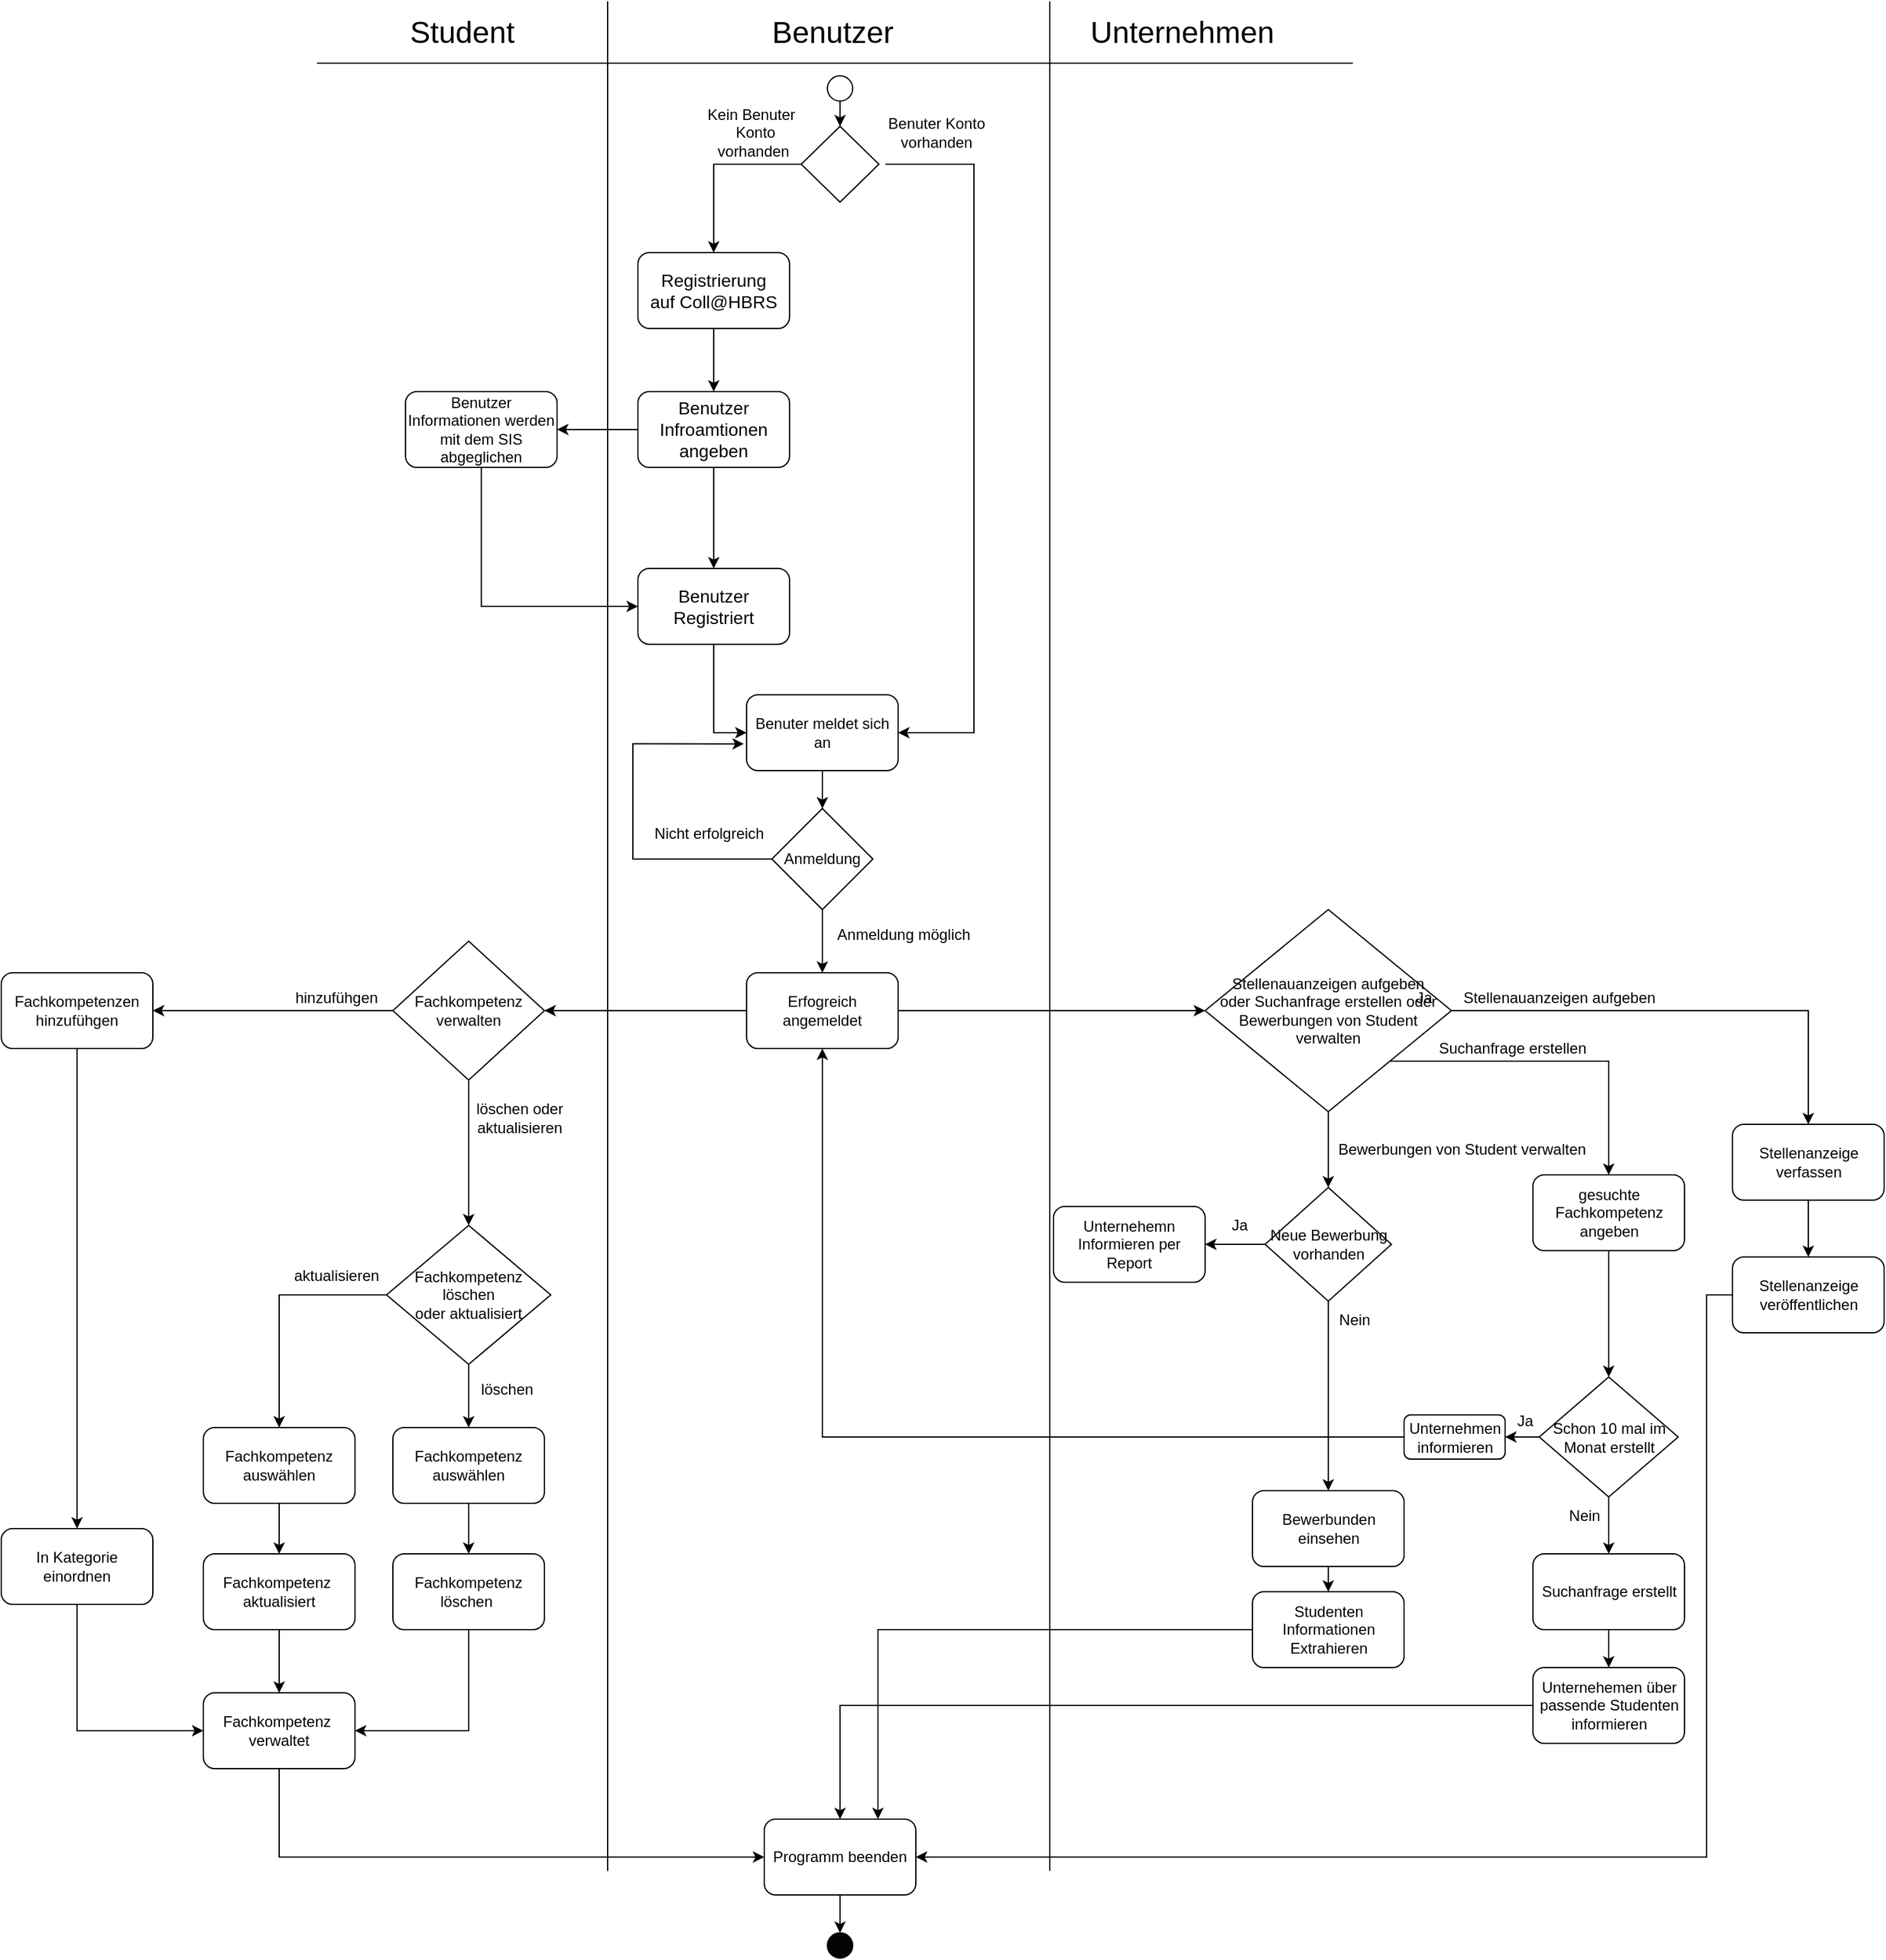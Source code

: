 <mxfile>
    <diagram id="nhjU5PfUdjauGQ_hkBDq" name="Page-1">
        <mxGraphModel dx="2165" dy="1949" grid="1" gridSize="10" guides="1" tooltips="1" connect="1" arrows="1" fold="1" page="1" pageScale="1" pageWidth="827" pageHeight="1169" math="0" shadow="0">
            <root>
                <mxCell id="0"/>
                <mxCell id="1" parent="0"/>
                <mxCell id="2" value="" style="endArrow=none;html=1;" edge="1" parent="1">
                    <mxGeometry width="50" height="50" relative="1" as="geometry">
                        <mxPoint x="230" y="311" as="sourcePoint"/>
                        <mxPoint x="230" y="-1169" as="targetPoint"/>
                    </mxGeometry>
                </mxCell>
                <mxCell id="3" value="&lt;font style=&quot;font-size: 24px&quot;&gt;Student&lt;/font&gt;" style="text;html=1;strokeColor=none;fillColor=none;align=center;verticalAlign=middle;whiteSpace=wrap;rounded=0;" vertex="1" parent="1">
                    <mxGeometry x="80" y="-1169" width="70" height="50" as="geometry"/>
                </mxCell>
                <mxCell id="4" value="&lt;font style=&quot;font-size: 24px&quot;&gt;Unternehmen&lt;/font&gt;" style="text;html=1;strokeColor=none;fillColor=none;align=center;verticalAlign=middle;whiteSpace=wrap;rounded=0;" vertex="1" parent="1">
                    <mxGeometry x="610" y="-1169" width="150" height="49" as="geometry"/>
                </mxCell>
                <mxCell id="5" value="" style="endArrow=none;html=1;" edge="1" parent="1">
                    <mxGeometry width="50" height="50" relative="1" as="geometry">
                        <mxPoint y="-1120" as="sourcePoint"/>
                        <mxPoint x="820" y="-1120" as="targetPoint"/>
                    </mxGeometry>
                </mxCell>
                <mxCell id="6" value="" style="endArrow=none;html=1;" edge="1" parent="1">
                    <mxGeometry width="50" height="50" relative="1" as="geometry">
                        <mxPoint x="580" y="311" as="sourcePoint"/>
                        <mxPoint x="580" y="-1169" as="targetPoint"/>
                    </mxGeometry>
                </mxCell>
                <mxCell id="9" value="&lt;font style=&quot;font-size: 24px&quot;&gt;&amp;nbsp;Benutzer&lt;/font&gt;" style="text;html=1;strokeColor=none;fillColor=none;align=center;verticalAlign=middle;whiteSpace=wrap;rounded=0;" vertex="1" parent="1">
                    <mxGeometry x="330" y="-1168" width="150" height="48" as="geometry"/>
                </mxCell>
                <mxCell id="12" style="edgeStyle=orthogonalEdgeStyle;rounded=0;orthogonalLoop=1;jettySize=auto;html=1;entryX=0.5;entryY=0;entryDx=0;entryDy=0;" edge="1" parent="1" source="10" target="11">
                    <mxGeometry relative="1" as="geometry"/>
                </mxCell>
                <mxCell id="10" value="&lt;font style=&quot;font-size: 14px&quot;&gt;Registrierung auf&amp;nbsp;Coll@HBRS&lt;/font&gt;" style="rounded=1;whiteSpace=wrap;html=1;" vertex="1" parent="1">
                    <mxGeometry x="254" y="-970" width="120" height="60" as="geometry"/>
                </mxCell>
                <mxCell id="16" style="edgeStyle=orthogonalEdgeStyle;rounded=0;orthogonalLoop=1;jettySize=auto;html=1;entryX=1;entryY=0.5;entryDx=0;entryDy=0;" edge="1" parent="1" source="11" target="15">
                    <mxGeometry relative="1" as="geometry"/>
                </mxCell>
                <mxCell id="30" style="edgeStyle=orthogonalEdgeStyle;rounded=0;orthogonalLoop=1;jettySize=auto;html=1;" edge="1" parent="1" source="11" target="29">
                    <mxGeometry relative="1" as="geometry"/>
                </mxCell>
                <mxCell id="11" value="&lt;span style=&quot;font-size: 14px&quot;&gt;Benutzer Infroamtionen angeben&lt;/span&gt;" style="rounded=1;whiteSpace=wrap;html=1;" vertex="1" parent="1">
                    <mxGeometry x="254" y="-860" width="120" height="60" as="geometry"/>
                </mxCell>
                <mxCell id="35" style="edgeStyle=orthogonalEdgeStyle;rounded=0;orthogonalLoop=1;jettySize=auto;html=1;entryX=0.5;entryY=0;entryDx=0;entryDy=0;" edge="1" parent="1" source="13" target="34">
                    <mxGeometry relative="1" as="geometry"/>
                </mxCell>
                <mxCell id="13" value="" style="ellipse;whiteSpace=wrap;html=1;aspect=fixed;rounded=1;" vertex="1" parent="1">
                    <mxGeometry x="404" y="-1110" width="20" height="20" as="geometry"/>
                </mxCell>
                <mxCell id="32" style="edgeStyle=orthogonalEdgeStyle;rounded=0;orthogonalLoop=1;jettySize=auto;html=1;entryX=0;entryY=0.5;entryDx=0;entryDy=0;" edge="1" parent="1" source="15" target="29">
                    <mxGeometry relative="1" as="geometry">
                        <mxPoint x="200" y="-700" as="targetPoint"/>
                        <Array as="points">
                            <mxPoint x="130" y="-690"/>
                        </Array>
                    </mxGeometry>
                </mxCell>
                <mxCell id="15" value="Benutzer Informationen werden mit dem SIS abgeglichen" style="rounded=1;whiteSpace=wrap;html=1;" vertex="1" parent="1">
                    <mxGeometry x="70" y="-860" width="120" height="60" as="geometry"/>
                </mxCell>
                <mxCell id="44" style="edgeStyle=orthogonalEdgeStyle;rounded=0;orthogonalLoop=1;jettySize=auto;html=1;entryX=0;entryY=0.5;entryDx=0;entryDy=0;" edge="1" parent="1" source="29" target="41">
                    <mxGeometry relative="1" as="geometry"/>
                </mxCell>
                <mxCell id="29" value="&lt;span style=&quot;font-size: 14px&quot;&gt;Benutzer Registriert&lt;/span&gt;" style="rounded=1;whiteSpace=wrap;html=1;" vertex="1" parent="1">
                    <mxGeometry x="254" y="-720" width="120" height="60" as="geometry"/>
                </mxCell>
                <mxCell id="39" style="edgeStyle=orthogonalEdgeStyle;rounded=0;orthogonalLoop=1;jettySize=auto;html=1;entryX=0.5;entryY=0;entryDx=0;entryDy=0;" edge="1" parent="1" source="34" target="10">
                    <mxGeometry relative="1" as="geometry"/>
                </mxCell>
                <mxCell id="43" style="edgeStyle=orthogonalEdgeStyle;rounded=0;orthogonalLoop=1;jettySize=auto;html=1;entryX=1;entryY=0.5;entryDx=0;entryDy=0;" edge="1" parent="1" target="41">
                    <mxGeometry relative="1" as="geometry">
                        <mxPoint x="450" y="-1040" as="sourcePoint"/>
                        <Array as="points">
                            <mxPoint x="520" y="-1040"/>
                            <mxPoint x="520" y="-590"/>
                        </Array>
                    </mxGeometry>
                </mxCell>
                <mxCell id="34" value="" style="rhombus;whiteSpace=wrap;html=1;rounded=0;" vertex="1" parent="1">
                    <mxGeometry x="383.25" y="-1070" width="61.5" height="60" as="geometry"/>
                </mxCell>
                <mxCell id="37" value="Benuter Konto &lt;br&gt;vorhanden" style="text;html=1;align=center;verticalAlign=middle;resizable=0;points=[];autosize=1;strokeColor=none;" vertex="1" parent="1">
                    <mxGeometry x="444.75" y="-1080" width="90" height="30" as="geometry"/>
                </mxCell>
                <mxCell id="40" value="Kein Benuter&amp;nbsp;&lt;br&gt;&amp;nbsp;Konto&lt;br&gt;vorhanden" style="text;html=1;align=center;verticalAlign=middle;resizable=0;points=[];autosize=1;strokeColor=none;" vertex="1" parent="1">
                    <mxGeometry x="300" y="-1090" width="90" height="50" as="geometry"/>
                </mxCell>
                <mxCell id="50" value="" style="edgeStyle=orthogonalEdgeStyle;rounded=0;orthogonalLoop=1;jettySize=auto;html=1;" edge="1" parent="1" source="41" target="49">
                    <mxGeometry relative="1" as="geometry"/>
                </mxCell>
                <mxCell id="41" value="Benuter meldet sich an" style="whiteSpace=wrap;html=1;rounded=1;" vertex="1" parent="1">
                    <mxGeometry x="340" y="-620" width="120" height="60" as="geometry"/>
                </mxCell>
                <mxCell id="53" value="" style="edgeStyle=orthogonalEdgeStyle;rounded=0;orthogonalLoop=1;jettySize=auto;html=1;" edge="1" parent="1" source="49" target="52">
                    <mxGeometry relative="1" as="geometry"/>
                </mxCell>
                <mxCell id="54" style="edgeStyle=orthogonalEdgeStyle;rounded=0;orthogonalLoop=1;jettySize=auto;html=1;entryX=-0.018;entryY=0.647;entryDx=0;entryDy=0;entryPerimeter=0;" edge="1" parent="1" source="49" target="41">
                    <mxGeometry relative="1" as="geometry">
                        <mxPoint x="300" y="-580" as="targetPoint"/>
                        <Array as="points">
                            <mxPoint x="250" y="-490"/>
                            <mxPoint x="250" y="-581"/>
                        </Array>
                    </mxGeometry>
                </mxCell>
                <mxCell id="49" value="Anmeldung" style="rhombus;whiteSpace=wrap;html=1;rounded=0;" vertex="1" parent="1">
                    <mxGeometry x="360" y="-530" width="80" height="80" as="geometry"/>
                </mxCell>
                <mxCell id="63" value="" style="edgeStyle=orthogonalEdgeStyle;rounded=0;orthogonalLoop=1;jettySize=auto;html=1;" edge="1" parent="1" source="52" target="62">
                    <mxGeometry relative="1" as="geometry"/>
                </mxCell>
                <mxCell id="96" value="" style="edgeStyle=orthogonalEdgeStyle;rounded=0;orthogonalLoop=1;jettySize=auto;html=1;" edge="1" parent="1" source="52" target="95">
                    <mxGeometry relative="1" as="geometry"/>
                </mxCell>
                <mxCell id="52" value="Erfogreich angemeldet" style="whiteSpace=wrap;html=1;rounded=1;" vertex="1" parent="1">
                    <mxGeometry x="340" y="-400" width="120" height="60" as="geometry"/>
                </mxCell>
                <mxCell id="55" value="Nicht erfolgreich" style="text;html=1;align=center;verticalAlign=middle;resizable=0;points=[];autosize=1;strokeColor=none;" vertex="1" parent="1">
                    <mxGeometry x="260" y="-520" width="100" height="20" as="geometry"/>
                </mxCell>
                <mxCell id="56" value="Anmeldung möglich" style="text;html=1;align=center;verticalAlign=middle;resizable=0;points=[];autosize=1;strokeColor=none;rotation=0;" vertex="1" parent="1">
                    <mxGeometry x="404" y="-440" width="120" height="20" as="geometry"/>
                </mxCell>
                <mxCell id="65" value="" style="edgeStyle=orthogonalEdgeStyle;rounded=0;orthogonalLoop=1;jettySize=auto;html=1;entryX=0.5;entryY=0;entryDx=0;entryDy=0;" edge="1" parent="1" source="62" target="74">
                    <mxGeometry relative="1" as="geometry">
                        <mxPoint x="120" y="-270" as="targetPoint"/>
                    </mxGeometry>
                </mxCell>
                <mxCell id="70" value="" style="edgeStyle=orthogonalEdgeStyle;rounded=0;orthogonalLoop=1;jettySize=auto;html=1;" edge="1" parent="1" source="62" target="69">
                    <mxGeometry relative="1" as="geometry"/>
                </mxCell>
                <mxCell id="62" value="&lt;span&gt;Fachkompetenz verwalten&lt;/span&gt;" style="rhombus;whiteSpace=wrap;html=1;rounded=0;" vertex="1" parent="1">
                    <mxGeometry x="60" y="-425" width="120" height="110" as="geometry"/>
                </mxCell>
                <mxCell id="73" value="" style="edgeStyle=orthogonalEdgeStyle;rounded=0;orthogonalLoop=1;jettySize=auto;html=1;" edge="1" parent="1" source="69" target="72">
                    <mxGeometry relative="1" as="geometry"/>
                </mxCell>
                <mxCell id="69" value="Fachkompetenzen hinzufühgen" style="whiteSpace=wrap;html=1;rounded=1;" vertex="1" parent="1">
                    <mxGeometry x="-250" y="-400" width="120" height="60" as="geometry"/>
                </mxCell>
                <mxCell id="91" style="edgeStyle=orthogonalEdgeStyle;rounded=0;orthogonalLoop=1;jettySize=auto;html=1;entryX=0;entryY=0.5;entryDx=0;entryDy=0;" edge="1" parent="1" source="72" target="88">
                    <mxGeometry relative="1" as="geometry">
                        <mxPoint x="-90" y="200" as="targetPoint"/>
                        <Array as="points">
                            <mxPoint x="-190" y="200"/>
                        </Array>
                    </mxGeometry>
                </mxCell>
                <mxCell id="72" value="In Kategorie einordnen" style="whiteSpace=wrap;html=1;rounded=1;" vertex="1" parent="1">
                    <mxGeometry x="-250" y="40" width="120" height="60" as="geometry"/>
                </mxCell>
                <mxCell id="79" value="" style="edgeStyle=orthogonalEdgeStyle;rounded=0;orthogonalLoop=1;jettySize=auto;html=1;" edge="1" parent="1" source="74" target="78">
                    <mxGeometry relative="1" as="geometry"/>
                </mxCell>
                <mxCell id="83" value="" style="edgeStyle=orthogonalEdgeStyle;rounded=0;orthogonalLoop=1;jettySize=auto;html=1;" edge="1" parent="1" source="74" target="82">
                    <mxGeometry relative="1" as="geometry"/>
                </mxCell>
                <mxCell id="74" value="&lt;span&gt;Fachkompetenz löschen oder&amp;nbsp;aktualisiert&lt;/span&gt;" style="rhombus;whiteSpace=wrap;html=1;rounded=0;" vertex="1" parent="1">
                    <mxGeometry x="55" y="-200" width="130" height="110" as="geometry"/>
                </mxCell>
                <mxCell id="81" value="" style="edgeStyle=orthogonalEdgeStyle;rounded=0;orthogonalLoop=1;jettySize=auto;html=1;" edge="1" parent="1" source="78" target="80">
                    <mxGeometry relative="1" as="geometry"/>
                </mxCell>
                <mxCell id="78" value="&lt;span&gt;Fachkompetenz auswählen&lt;/span&gt;" style="whiteSpace=wrap;html=1;rounded=1;" vertex="1" parent="1">
                    <mxGeometry x="60" y="-40" width="120" height="60" as="geometry"/>
                </mxCell>
                <mxCell id="90" style="edgeStyle=orthogonalEdgeStyle;rounded=0;orthogonalLoop=1;jettySize=auto;html=1;entryX=1;entryY=0.5;entryDx=0;entryDy=0;" edge="1" parent="1" source="80" target="88">
                    <mxGeometry relative="1" as="geometry">
                        <mxPoint x="90" y="200" as="targetPoint"/>
                        <Array as="points">
                            <mxPoint x="120" y="200"/>
                        </Array>
                    </mxGeometry>
                </mxCell>
                <mxCell id="80" value="&lt;span&gt;Fachkompetenz löschen&amp;nbsp;&lt;/span&gt;" style="whiteSpace=wrap;html=1;rounded=1;" vertex="1" parent="1">
                    <mxGeometry x="60" y="60" width="120" height="60" as="geometry"/>
                </mxCell>
                <mxCell id="85" value="" style="edgeStyle=orthogonalEdgeStyle;rounded=0;orthogonalLoop=1;jettySize=auto;html=1;" edge="1" parent="1" source="82" target="84">
                    <mxGeometry relative="1" as="geometry"/>
                </mxCell>
                <mxCell id="82" value="&lt;span&gt;Fachkompetenz auswählen&lt;/span&gt;" style="whiteSpace=wrap;html=1;rounded=1;" vertex="1" parent="1">
                    <mxGeometry x="-90" y="-40" width="120" height="60" as="geometry"/>
                </mxCell>
                <mxCell id="94" style="edgeStyle=orthogonalEdgeStyle;rounded=0;orthogonalLoop=1;jettySize=auto;html=1;entryX=0.5;entryY=0;entryDx=0;entryDy=0;" edge="1" parent="1" source="84" target="88">
                    <mxGeometry relative="1" as="geometry"/>
                </mxCell>
                <mxCell id="84" value="Fachkompetenz&amp;nbsp;&lt;br&gt;&lt;span&gt;aktualisiert&lt;/span&gt;" style="whiteSpace=wrap;html=1;rounded=1;" vertex="1" parent="1">
                    <mxGeometry x="-90" y="60" width="120" height="60" as="geometry"/>
                </mxCell>
                <mxCell id="86" value="&lt;span&gt;hinzufühgen&lt;/span&gt;" style="text;html=1;align=center;verticalAlign=middle;resizable=0;points=[];autosize=1;strokeColor=none;" vertex="1" parent="1">
                    <mxGeometry x="-25" y="-390" width="80" height="20" as="geometry"/>
                </mxCell>
                <mxCell id="87" value="löschen oder &lt;br&gt;aktualisieren" style="text;html=1;align=center;verticalAlign=middle;resizable=0;points=[];autosize=1;strokeColor=none;" vertex="1" parent="1">
                    <mxGeometry x="120" y="-300" width="80" height="30" as="geometry"/>
                </mxCell>
                <mxCell id="115" style="edgeStyle=orthogonalEdgeStyle;rounded=0;orthogonalLoop=1;jettySize=auto;html=1;entryX=0;entryY=0.5;entryDx=0;entryDy=0;" edge="1" parent="1" source="88" target="113">
                    <mxGeometry relative="1" as="geometry">
                        <mxPoint x="120" y="320" as="targetPoint"/>
                        <Array as="points">
                            <mxPoint x="-30" y="300"/>
                        </Array>
                    </mxGeometry>
                </mxCell>
                <mxCell id="88" value="Fachkompetenz&amp;nbsp;&lt;br&gt;verwaltet" style="whiteSpace=wrap;html=1;rounded=1;" vertex="1" parent="1">
                    <mxGeometry x="-90" y="170" width="120" height="60" as="geometry"/>
                </mxCell>
                <mxCell id="92" value="aktualisieren" style="text;html=1;align=center;verticalAlign=middle;resizable=0;points=[];autosize=1;strokeColor=none;" vertex="1" parent="1">
                    <mxGeometry x="-25" y="-170" width="80" height="20" as="geometry"/>
                </mxCell>
                <mxCell id="93" value="löschen" style="text;html=1;align=center;verticalAlign=middle;resizable=0;points=[];autosize=1;strokeColor=none;" vertex="1" parent="1">
                    <mxGeometry x="120" y="-80" width="60" height="20" as="geometry"/>
                </mxCell>
                <mxCell id="100" value="" style="edgeStyle=orthogonalEdgeStyle;rounded=0;orthogonalLoop=1;jettySize=auto;html=1;" edge="1" parent="1" source="95" target="99">
                    <mxGeometry relative="1" as="geometry"/>
                </mxCell>
                <mxCell id="128" style="edgeStyle=orthogonalEdgeStyle;rounded=0;orthogonalLoop=1;jettySize=auto;html=1;exitX=1;exitY=1;exitDx=0;exitDy=0;entryX=0.5;entryY=0;entryDx=0;entryDy=0;" edge="1" parent="1" source="95" target="129">
                    <mxGeometry relative="1" as="geometry">
                        <mxPoint x="1040.5" y="-270" as="targetPoint"/>
                    </mxGeometry>
                </mxCell>
                <mxCell id="142" value="" style="edgeStyle=orthogonalEdgeStyle;rounded=0;orthogonalLoop=1;jettySize=auto;html=1;" edge="1" parent="1" source="95" target="141">
                    <mxGeometry relative="1" as="geometry"/>
                </mxCell>
                <mxCell id="95" value="Stellenauanzeigen aufgeben oder&amp;nbsp;Suchanfrage erstellen oder&lt;br&gt;Bewerbungen von Student verwalten" style="rhombus;whiteSpace=wrap;html=1;rounded=0;" vertex="1" parent="1">
                    <mxGeometry x="703" y="-450" width="195" height="160" as="geometry"/>
                </mxCell>
                <mxCell id="112" value="" style="edgeStyle=orthogonalEdgeStyle;rounded=0;orthogonalLoop=1;jettySize=auto;html=1;" edge="1" parent="1" source="99" target="111">
                    <mxGeometry relative="1" as="geometry"/>
                </mxCell>
                <mxCell id="99" value="Stellenanzeige verfassen" style="whiteSpace=wrap;html=1;rounded=1;" vertex="1" parent="1">
                    <mxGeometry x="1120.5" y="-280" width="120" height="60" as="geometry"/>
                </mxCell>
                <mxCell id="101" value="Ja" style="text;html=1;align=center;verticalAlign=middle;resizable=0;points=[];autosize=1;strokeColor=none;" vertex="1" parent="1">
                    <mxGeometry x="860.5" y="-390" width="30" height="20" as="geometry"/>
                </mxCell>
                <mxCell id="108" value="Stellenauanzeigen aufgeben" style="text;html=1;align=center;verticalAlign=middle;resizable=0;points=[];autosize=1;strokeColor=none;" vertex="1" parent="1">
                    <mxGeometry x="898" y="-390" width="170" height="20" as="geometry"/>
                </mxCell>
                <mxCell id="109" value="Suchanfrage erstellen" style="text;html=1;align=center;verticalAlign=middle;resizable=0;points=[];autosize=1;strokeColor=none;" vertex="1" parent="1">
                    <mxGeometry x="880.5" y="-350" width="130" height="20" as="geometry"/>
                </mxCell>
                <mxCell id="110" value="Bewerbungen von Student verwalten" style="text;html=1;align=center;verticalAlign=middle;resizable=0;points=[];autosize=1;strokeColor=none;" vertex="1" parent="1">
                    <mxGeometry x="800.5" y="-270" width="210" height="20" as="geometry"/>
                </mxCell>
                <mxCell id="116" style="edgeStyle=orthogonalEdgeStyle;rounded=0;orthogonalLoop=1;jettySize=auto;html=1;entryX=1;entryY=0.5;entryDx=0;entryDy=0;" edge="1" parent="1" source="111" target="113">
                    <mxGeometry relative="1" as="geometry">
                        <mxPoint x="800" y="311" as="targetPoint"/>
                        <Array as="points">
                            <mxPoint x="1100" y="-145"/>
                            <mxPoint x="1100" y="300"/>
                        </Array>
                    </mxGeometry>
                </mxCell>
                <mxCell id="111" value="Stellenanzeige veröffentlichen" style="whiteSpace=wrap;html=1;rounded=1;" vertex="1" parent="1">
                    <mxGeometry x="1120.5" y="-175" width="120" height="60" as="geometry"/>
                </mxCell>
                <mxCell id="120" style="edgeStyle=orthogonalEdgeStyle;rounded=0;orthogonalLoop=1;jettySize=auto;html=1;entryX=0.5;entryY=0;entryDx=0;entryDy=0;" edge="1" parent="1" source="113" target="117">
                    <mxGeometry relative="1" as="geometry"/>
                </mxCell>
                <mxCell id="113" value="Programm beenden" style="whiteSpace=wrap;html=1;rounded=1;" vertex="1" parent="1">
                    <mxGeometry x="354" y="270" width="120" height="60" as="geometry"/>
                </mxCell>
                <mxCell id="117" value="" style="ellipse;whiteSpace=wrap;html=1;aspect=fixed;rounded=1;fillColor=#030303;" vertex="1" parent="1">
                    <mxGeometry x="404" y="360" width="20" height="20" as="geometry"/>
                </mxCell>
                <mxCell id="123" value="" style="edgeStyle=orthogonalEdgeStyle;rounded=0;orthogonalLoop=1;jettySize=auto;html=1;" edge="1" parent="1" source="121" target="122">
                    <mxGeometry relative="1" as="geometry"/>
                </mxCell>
                <mxCell id="132" style="edgeStyle=orthogonalEdgeStyle;rounded=0;orthogonalLoop=1;jettySize=auto;html=1;entryX=1;entryY=0.5;entryDx=0;entryDy=0;" edge="1" parent="1" source="121" target="135">
                    <mxGeometry relative="1" as="geometry">
                        <mxPoint x="820.5" y="-31.167" as="targetPoint"/>
                    </mxGeometry>
                </mxCell>
                <mxCell id="121" value="Schon 10 mal im Monat erstellt" style="rhombus;whiteSpace=wrap;html=1;rounded=0;" vertex="1" parent="1">
                    <mxGeometry x="967.5" y="-80" width="110" height="95" as="geometry"/>
                </mxCell>
                <mxCell id="139" value="" style="edgeStyle=orthogonalEdgeStyle;rounded=0;orthogonalLoop=1;jettySize=auto;html=1;" edge="1" parent="1" source="122" target="138">
                    <mxGeometry relative="1" as="geometry"/>
                </mxCell>
                <mxCell id="122" value="Suchanfrage erstellt" style="whiteSpace=wrap;html=1;rounded=1;" vertex="1" parent="1">
                    <mxGeometry x="962.5" y="60" width="120" height="60" as="geometry"/>
                </mxCell>
                <mxCell id="124" value="Nein" style="text;html=1;align=center;verticalAlign=middle;resizable=0;points=[];autosize=1;strokeColor=none;" vertex="1" parent="1">
                    <mxGeometry x="982.5" y="20" width="40" height="20" as="geometry"/>
                </mxCell>
                <mxCell id="126" value="Ja" style="text;html=1;align=center;verticalAlign=middle;resizable=0;points=[];autosize=1;strokeColor=none;" vertex="1" parent="1">
                    <mxGeometry x="940.5" y="-55" width="30" height="20" as="geometry"/>
                </mxCell>
                <mxCell id="130" style="edgeStyle=orthogonalEdgeStyle;rounded=0;orthogonalLoop=1;jettySize=auto;html=1;entryX=0.5;entryY=0;entryDx=0;entryDy=0;" edge="1" parent="1" source="129" target="121">
                    <mxGeometry relative="1" as="geometry"/>
                </mxCell>
                <mxCell id="129" value="gesuchte Fachkompetenz angeben" style="rounded=1;whiteSpace=wrap;html=1;fillColor=#ffffff;" vertex="1" parent="1">
                    <mxGeometry x="962.5" y="-240" width="120" height="60" as="geometry"/>
                </mxCell>
                <mxCell id="136" style="edgeStyle=orthogonalEdgeStyle;rounded=0;orthogonalLoop=1;jettySize=auto;html=1;entryX=0.5;entryY=1;entryDx=0;entryDy=0;" edge="1" parent="1" source="135" target="52">
                    <mxGeometry relative="1" as="geometry"/>
                </mxCell>
                <mxCell id="135" value="Unternehmen informieren" style="rounded=1;whiteSpace=wrap;html=1;fillColor=#ffffff;" vertex="1" parent="1">
                    <mxGeometry x="860.5" y="-50" width="80" height="35" as="geometry"/>
                </mxCell>
                <mxCell id="140" style="edgeStyle=orthogonalEdgeStyle;rounded=0;orthogonalLoop=1;jettySize=auto;html=1;entryX=0.5;entryY=0;entryDx=0;entryDy=0;" edge="1" parent="1" source="138" target="113">
                    <mxGeometry relative="1" as="geometry"/>
                </mxCell>
                <mxCell id="138" value="Unternehemen über passende Studenten informieren" style="whiteSpace=wrap;html=1;rounded=1;" vertex="1" parent="1">
                    <mxGeometry x="962.5" y="150" width="120" height="60" as="geometry"/>
                </mxCell>
                <mxCell id="145" style="edgeStyle=orthogonalEdgeStyle;rounded=0;orthogonalLoop=1;jettySize=auto;html=1;entryX=1;entryY=0.5;entryDx=0;entryDy=0;" edge="1" parent="1" source="141" target="143">
                    <mxGeometry relative="1" as="geometry"/>
                </mxCell>
                <mxCell id="149" value="" style="edgeStyle=orthogonalEdgeStyle;rounded=0;orthogonalLoop=1;jettySize=auto;html=1;" edge="1" parent="1" source="141" target="148">
                    <mxGeometry relative="1" as="geometry"/>
                </mxCell>
                <mxCell id="141" value="Neue Bewerbung vorhanden" style="rhombus;whiteSpace=wrap;html=1;rounded=0;" vertex="1" parent="1">
                    <mxGeometry x="750.5" y="-230" width="100" height="90" as="geometry"/>
                </mxCell>
                <mxCell id="143" value="Unternehemn Informieren per Report" style="whiteSpace=wrap;html=1;rounded=1;" vertex="1" parent="1">
                    <mxGeometry x="583" y="-215" width="120" height="60" as="geometry"/>
                </mxCell>
                <mxCell id="146" value="Ja" style="text;html=1;align=center;verticalAlign=middle;resizable=0;points=[];autosize=1;strokeColor=none;" vertex="1" parent="1">
                    <mxGeometry x="715" y="-210" width="30" height="20" as="geometry"/>
                </mxCell>
                <mxCell id="147" value="Nein" style="text;html=1;align=center;verticalAlign=middle;resizable=0;points=[];autosize=1;strokeColor=none;" vertex="1" parent="1">
                    <mxGeometry x="800.5" y="-135" width="40" height="20" as="geometry"/>
                </mxCell>
                <mxCell id="151" value="" style="edgeStyle=orthogonalEdgeStyle;rounded=0;orthogonalLoop=1;jettySize=auto;html=1;" edge="1" parent="1" source="148" target="150">
                    <mxGeometry relative="1" as="geometry"/>
                </mxCell>
                <mxCell id="148" value="Bewerbunden einsehen" style="whiteSpace=wrap;html=1;rounded=1;" vertex="1" parent="1">
                    <mxGeometry x="740.5" y="10" width="120" height="60" as="geometry"/>
                </mxCell>
                <mxCell id="152" style="edgeStyle=orthogonalEdgeStyle;rounded=0;orthogonalLoop=1;jettySize=auto;html=1;entryX=0.75;entryY=0;entryDx=0;entryDy=0;" edge="1" parent="1" source="150" target="113">
                    <mxGeometry relative="1" as="geometry"/>
                </mxCell>
                <mxCell id="150" value="Studenten Informationen Extrahieren" style="whiteSpace=wrap;html=1;rounded=1;" vertex="1" parent="1">
                    <mxGeometry x="740.5" y="90" width="120" height="60" as="geometry"/>
                </mxCell>
            </root>
        </mxGraphModel>
    </diagram>
</mxfile>